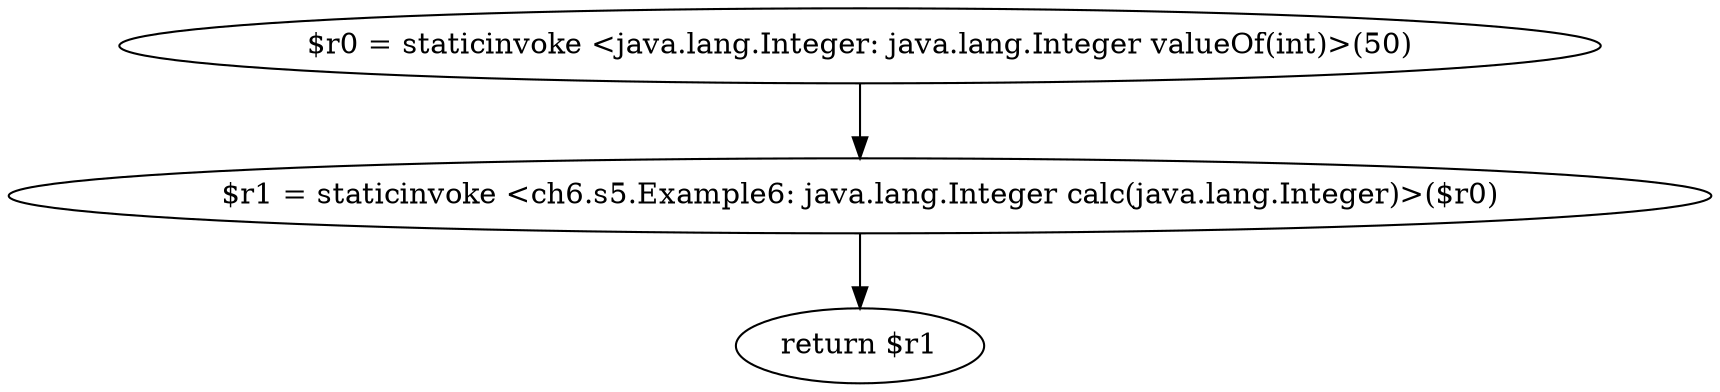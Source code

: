 digraph "unitGraph" {
    "$r0 = staticinvoke <java.lang.Integer: java.lang.Integer valueOf(int)>(50)"
    "$r1 = staticinvoke <ch6.s5.Example6: java.lang.Integer calc(java.lang.Integer)>($r0)"
    "return $r1"
    "$r0 = staticinvoke <java.lang.Integer: java.lang.Integer valueOf(int)>(50)"->"$r1 = staticinvoke <ch6.s5.Example6: java.lang.Integer calc(java.lang.Integer)>($r0)";
    "$r1 = staticinvoke <ch6.s5.Example6: java.lang.Integer calc(java.lang.Integer)>($r0)"->"return $r1";
}
